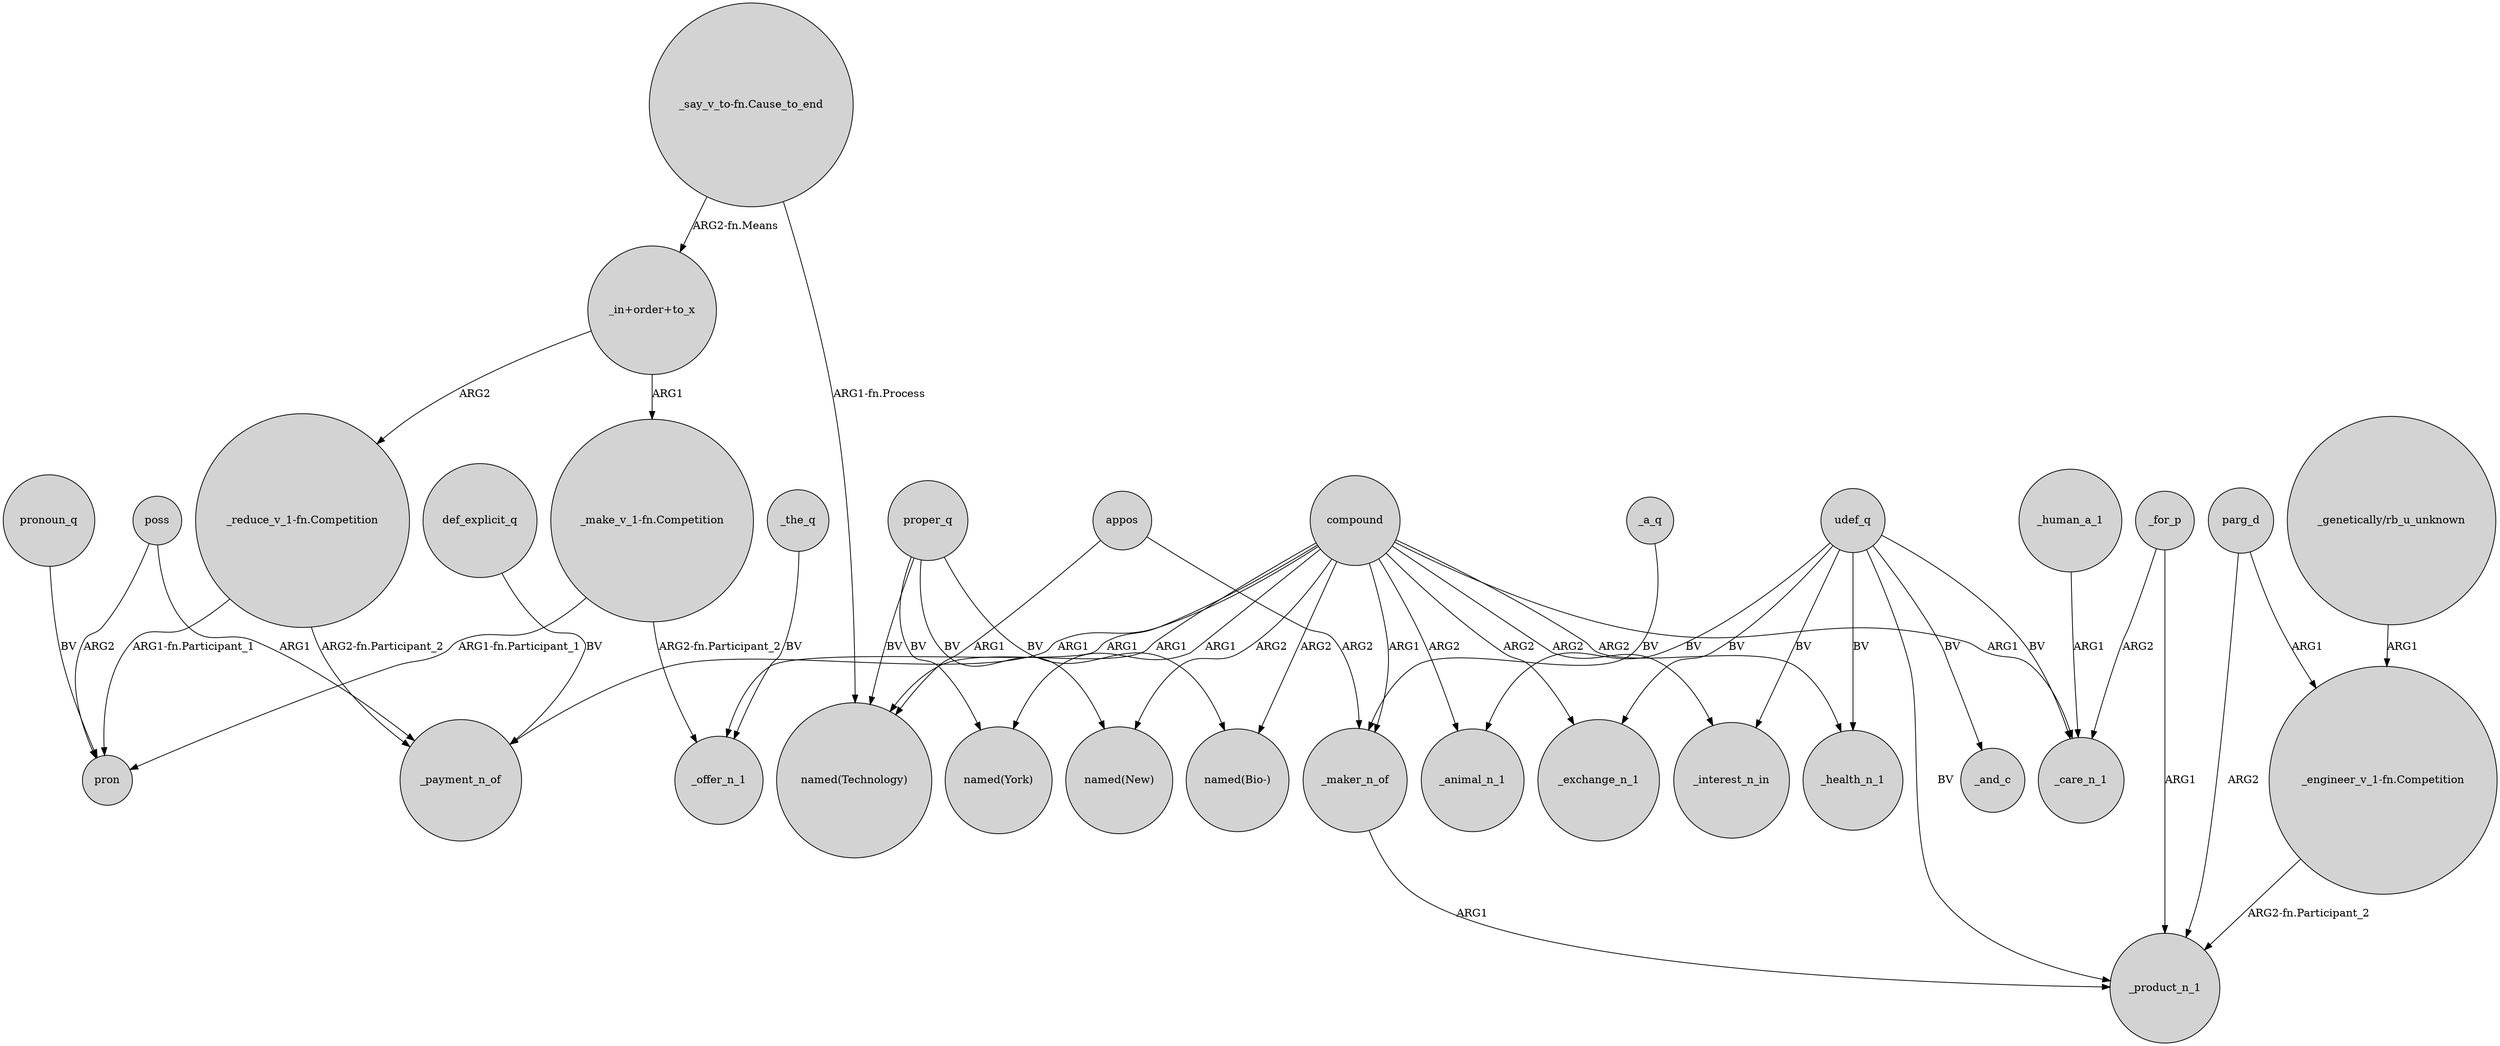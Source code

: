 digraph {
	node [shape=circle style=filled]
	udef_q -> _health_n_1 [label=BV]
	"_say_v_to-fn.Cause_to_end" -> "named(Technology)" [label="ARG1-fn.Process"]
	parg_d -> _product_n_1 [label=ARG2]
	_for_p -> _product_n_1 [label=ARG1]
	udef_q -> _animal_n_1 [label=BV]
	compound -> "named(New)" [label=ARG2]
	compound -> _health_n_1 [label=ARG2]
	udef_q -> _care_n_1 [label=BV]
	proper_q -> "named(New)" [label=BV]
	"_engineer_v_1-fn.Competition" -> _product_n_1 [label="ARG2-fn.Participant_2"]
	udef_q -> _exchange_n_1 [label=BV]
	_human_a_1 -> _care_n_1 [label=ARG1]
	udef_q -> _product_n_1 [label=BV]
	proper_q -> "named(Bio-)" [label=BV]
	udef_q -> _and_c [label=BV]
	compound -> _offer_n_1 [label=ARG1]
	"_reduce_v_1-fn.Competition" -> pron [label="ARG1-fn.Participant_1"]
	proper_q -> "named(York)" [label=BV]
	"_say_v_to-fn.Cause_to_end" -> "_in+order+to_x" [label="ARG2-fn.Means"]
	"_make_v_1-fn.Competition" -> _offer_n_1 [label="ARG2-fn.Participant_2"]
	compound -> _exchange_n_1 [label=ARG2]
	pronoun_q -> pron [label=BV]
	"_in+order+to_x" -> "_reduce_v_1-fn.Competition" [label=ARG2]
	poss -> pron [label=ARG2]
	_for_p -> _care_n_1 [label=ARG2]
	parg_d -> "_engineer_v_1-fn.Competition" [label=ARG1]
	compound -> _care_n_1 [label=ARG1]
	proper_q -> "named(Technology)" [label=BV]
	"_reduce_v_1-fn.Competition" -> _payment_n_of [label="ARG2-fn.Participant_2"]
	"_make_v_1-fn.Competition" -> pron [label="ARG1-fn.Participant_1"]
	appos -> _maker_n_of [label=ARG2]
	_the_q -> _offer_n_1 [label=BV]
	compound -> "named(Bio-)" [label=ARG2]
	compound -> _maker_n_of [label=ARG1]
	udef_q -> _interest_n_in [label=BV]
	appos -> "named(Technology)" [label=ARG1]
	compound -> _animal_n_1 [label=ARG2]
	poss -> _payment_n_of [label=ARG1]
	compound -> "named(York)" [label=ARG1]
	compound -> _payment_n_of [label=ARG1]
	"_genetically/rb_u_unknown" -> "_engineer_v_1-fn.Competition" [label=ARG1]
	_a_q -> _maker_n_of [label=BV]
	_maker_n_of -> _product_n_1 [label=ARG1]
	def_explicit_q -> _payment_n_of [label=BV]
	compound -> _interest_n_in [label=ARG2]
	"_in+order+to_x" -> "_make_v_1-fn.Competition" [label=ARG1]
	compound -> "named(Technology)" [label=ARG1]
}

